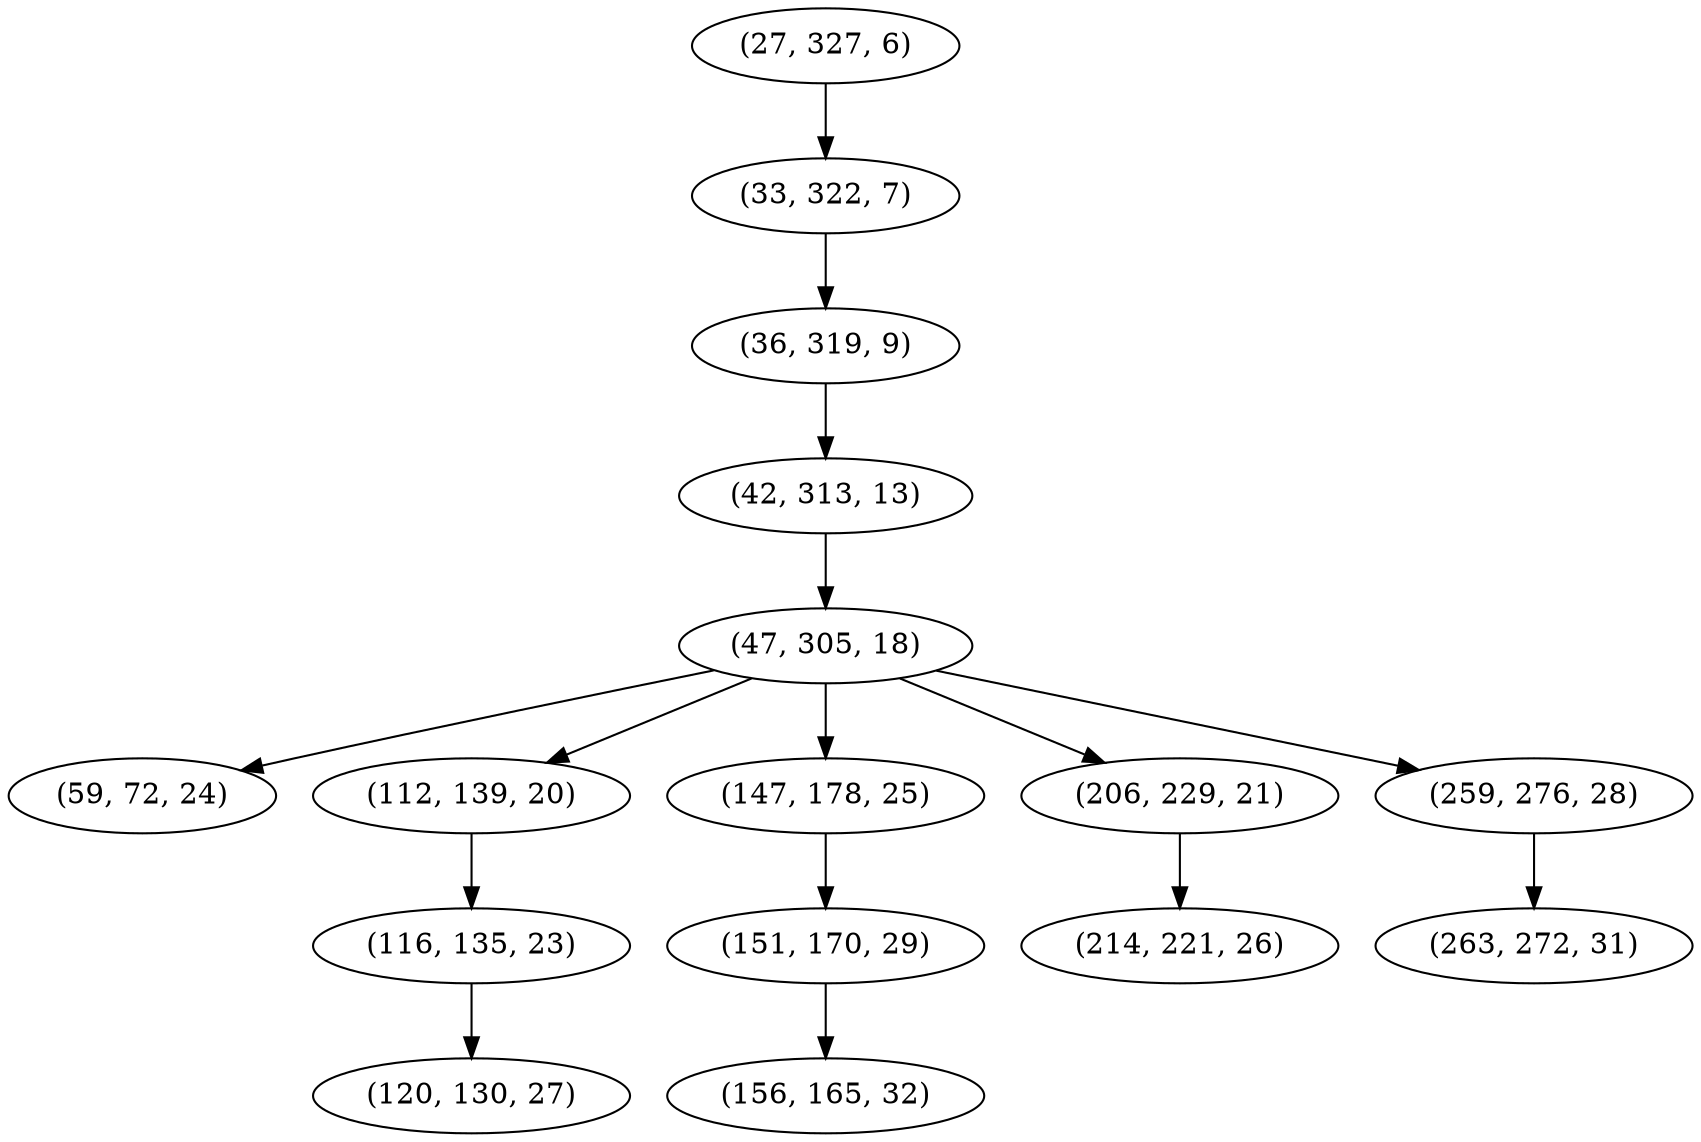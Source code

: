digraph tree {
    "(27, 327, 6)";
    "(33, 322, 7)";
    "(36, 319, 9)";
    "(42, 313, 13)";
    "(47, 305, 18)";
    "(59, 72, 24)";
    "(112, 139, 20)";
    "(116, 135, 23)";
    "(120, 130, 27)";
    "(147, 178, 25)";
    "(151, 170, 29)";
    "(156, 165, 32)";
    "(206, 229, 21)";
    "(214, 221, 26)";
    "(259, 276, 28)";
    "(263, 272, 31)";
    "(27, 327, 6)" -> "(33, 322, 7)";
    "(33, 322, 7)" -> "(36, 319, 9)";
    "(36, 319, 9)" -> "(42, 313, 13)";
    "(42, 313, 13)" -> "(47, 305, 18)";
    "(47, 305, 18)" -> "(59, 72, 24)";
    "(47, 305, 18)" -> "(112, 139, 20)";
    "(47, 305, 18)" -> "(147, 178, 25)";
    "(47, 305, 18)" -> "(206, 229, 21)";
    "(47, 305, 18)" -> "(259, 276, 28)";
    "(112, 139, 20)" -> "(116, 135, 23)";
    "(116, 135, 23)" -> "(120, 130, 27)";
    "(147, 178, 25)" -> "(151, 170, 29)";
    "(151, 170, 29)" -> "(156, 165, 32)";
    "(206, 229, 21)" -> "(214, 221, 26)";
    "(259, 276, 28)" -> "(263, 272, 31)";
}
